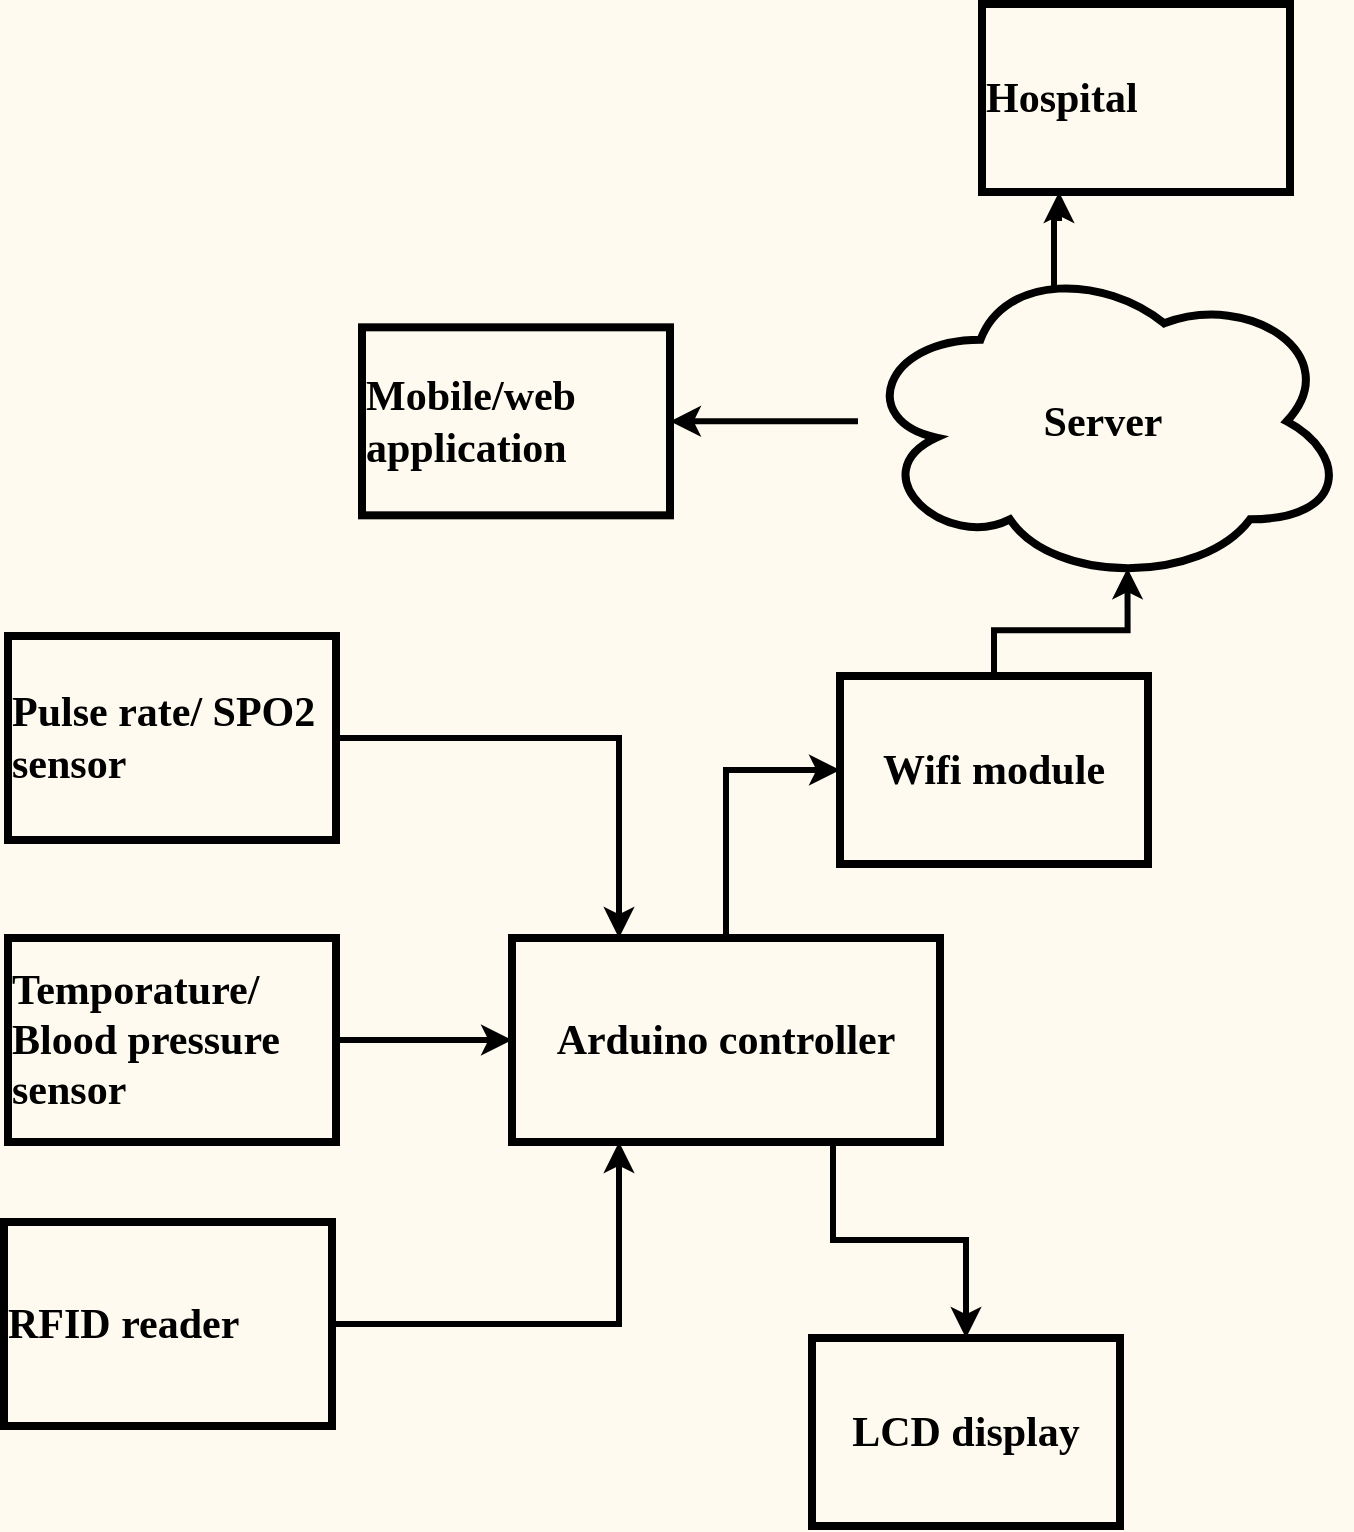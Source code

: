 <mxfile version="20.4.1" type="github">
  <diagram id="MGJxMbVjlbr7KXQ5UN1Q" name="Page-1">
    <mxGraphModel dx="1080" dy="782" grid="0" gridSize="10" guides="1" tooltips="1" connect="1" arrows="1" fold="1" page="1" pageScale="1" pageWidth="850" pageHeight="1100" background="#FFFAEF" math="0" shadow="0">
      <root>
        <mxCell id="0" />
        <mxCell id="1" parent="0" />
        <mxCell id="DJ8g7D3eGbYBYhp7FH4V-6" style="edgeStyle=orthogonalEdgeStyle;rounded=0;orthogonalLoop=1;jettySize=auto;html=1;entryX=0.25;entryY=0;entryDx=0;entryDy=0;fontFamily=Space Grotesk;fontSource=https%3A%2F%2Ffonts.googleapis.com%2Fcss%3Ffamily%3DSpace%2BGrotesk;fontSize=21;strokeWidth=3;" edge="1" parent="1" source="DJ8g7D3eGbYBYhp7FH4V-1" target="DJ8g7D3eGbYBYhp7FH4V-5">
          <mxGeometry relative="1" as="geometry" />
        </mxCell>
        <mxCell id="DJ8g7D3eGbYBYhp7FH4V-1" value="Pulse rate/ SPO2 sensor" style="rounded=0;whiteSpace=wrap;html=1;fillColor=#FFFAEF;strokeWidth=4;fontFamily=Space Grotesk;fontSource=https%3A%2F%2Ffonts.googleapis.com%2Fcss%3Ffamily%3DSpace%2BGrotesk;fontSize=21;align=left;fontStyle=1" vertex="1" parent="1">
          <mxGeometry x="74" y="351" width="164" height="102" as="geometry" />
        </mxCell>
        <mxCell id="DJ8g7D3eGbYBYhp7FH4V-7" style="edgeStyle=orthogonalEdgeStyle;rounded=0;orthogonalLoop=1;jettySize=auto;html=1;entryX=0;entryY=0.5;entryDx=0;entryDy=0;fontFamily=Space Grotesk;fontSource=https%3A%2F%2Ffonts.googleapis.com%2Fcss%3Ffamily%3DSpace%2BGrotesk;fontSize=21;strokeWidth=3;" edge="1" parent="1" source="DJ8g7D3eGbYBYhp7FH4V-3" target="DJ8g7D3eGbYBYhp7FH4V-5">
          <mxGeometry relative="1" as="geometry" />
        </mxCell>
        <mxCell id="DJ8g7D3eGbYBYhp7FH4V-3" value="Temporature/ Blood pressure sensor" style="rounded=0;whiteSpace=wrap;html=1;fillColor=#FFFAEF;strokeWidth=4;fontFamily=Space Grotesk;fontSource=https%3A%2F%2Ffonts.googleapis.com%2Fcss%3Ffamily%3DSpace%2BGrotesk;fontSize=21;align=left;fontStyle=1" vertex="1" parent="1">
          <mxGeometry x="74" y="502" width="164" height="102" as="geometry" />
        </mxCell>
        <mxCell id="DJ8g7D3eGbYBYhp7FH4V-8" style="edgeStyle=orthogonalEdgeStyle;rounded=0;orthogonalLoop=1;jettySize=auto;html=1;entryX=0.25;entryY=1;entryDx=0;entryDy=0;fontFamily=Space Grotesk;fontSource=https%3A%2F%2Ffonts.googleapis.com%2Fcss%3Ffamily%3DSpace%2BGrotesk;fontSize=21;strokeWidth=3;" edge="1" parent="1" source="DJ8g7D3eGbYBYhp7FH4V-4" target="DJ8g7D3eGbYBYhp7FH4V-5">
          <mxGeometry relative="1" as="geometry" />
        </mxCell>
        <mxCell id="DJ8g7D3eGbYBYhp7FH4V-4" value="RFID reader" style="rounded=0;whiteSpace=wrap;html=1;fillColor=#FFFAEF;strokeWidth=4;fontFamily=Space Grotesk;fontSource=https%3A%2F%2Ffonts.googleapis.com%2Fcss%3Ffamily%3DSpace%2BGrotesk;fontSize=21;align=left;fontStyle=1" vertex="1" parent="1">
          <mxGeometry x="72" y="644" width="164" height="102" as="geometry" />
        </mxCell>
        <mxCell id="DJ8g7D3eGbYBYhp7FH4V-10" style="edgeStyle=orthogonalEdgeStyle;rounded=0;orthogonalLoop=1;jettySize=auto;html=1;exitX=0.75;exitY=1;exitDx=0;exitDy=0;entryX=0.5;entryY=0;entryDx=0;entryDy=0;strokeWidth=3;fontFamily=Space Grotesk;fontSource=https%3A%2F%2Ffonts.googleapis.com%2Fcss%3Ffamily%3DSpace%2BGrotesk;fontSize=21;" edge="1" parent="1" source="DJ8g7D3eGbYBYhp7FH4V-5" target="DJ8g7D3eGbYBYhp7FH4V-9">
          <mxGeometry relative="1" as="geometry" />
        </mxCell>
        <mxCell id="DJ8g7D3eGbYBYhp7FH4V-12" style="edgeStyle=orthogonalEdgeStyle;rounded=0;orthogonalLoop=1;jettySize=auto;html=1;entryX=0;entryY=0.5;entryDx=0;entryDy=0;strokeWidth=3;fontFamily=Space Grotesk;fontSource=https%3A%2F%2Ffonts.googleapis.com%2Fcss%3Ffamily%3DSpace%2BGrotesk;fontSize=21;" edge="1" parent="1" source="DJ8g7D3eGbYBYhp7FH4V-5" target="DJ8g7D3eGbYBYhp7FH4V-11">
          <mxGeometry relative="1" as="geometry" />
        </mxCell>
        <mxCell id="DJ8g7D3eGbYBYhp7FH4V-5" value="Arduino controller" style="rounded=0;whiteSpace=wrap;html=1;fillColor=#FFFAEF;strokeWidth=4;fontFamily=Space Grotesk;fontSource=https%3A%2F%2Ffonts.googleapis.com%2Fcss%3Ffamily%3DSpace%2BGrotesk;fontSize=21;align=center;fontStyle=1" vertex="1" parent="1">
          <mxGeometry x="326" y="502" width="214" height="102" as="geometry" />
        </mxCell>
        <mxCell id="DJ8g7D3eGbYBYhp7FH4V-9" value="LCD display" style="rounded=0;whiteSpace=wrap;html=1;fillColor=#FFFAEF;strokeWidth=4;fontFamily=Space Grotesk;fontSource=https%3A%2F%2Ffonts.googleapis.com%2Fcss%3Ffamily%3DSpace%2BGrotesk;fontSize=21;align=center;fontStyle=1" vertex="1" parent="1">
          <mxGeometry x="476" y="702" width="154" height="94" as="geometry" />
        </mxCell>
        <mxCell id="DJ8g7D3eGbYBYhp7FH4V-14" style="edgeStyle=orthogonalEdgeStyle;rounded=0;orthogonalLoop=1;jettySize=auto;html=1;entryX=0.55;entryY=0.95;entryDx=0;entryDy=0;entryPerimeter=0;strokeWidth=3;fontFamily=Space Grotesk;fontSource=https%3A%2F%2Ffonts.googleapis.com%2Fcss%3Ffamily%3DSpace%2BGrotesk;fontSize=21;" edge="1" parent="1" source="DJ8g7D3eGbYBYhp7FH4V-11" target="DJ8g7D3eGbYBYhp7FH4V-13">
          <mxGeometry relative="1" as="geometry" />
        </mxCell>
        <mxCell id="DJ8g7D3eGbYBYhp7FH4V-11" value="Wifi module" style="rounded=0;whiteSpace=wrap;html=1;fillColor=#FFFAEF;strokeWidth=4;fontFamily=Space Grotesk;fontSource=https%3A%2F%2Ffonts.googleapis.com%2Fcss%3Ffamily%3DSpace%2BGrotesk;fontSize=21;align=center;fontStyle=1" vertex="1" parent="1">
          <mxGeometry x="490" y="371" width="154" height="94" as="geometry" />
        </mxCell>
        <mxCell id="DJ8g7D3eGbYBYhp7FH4V-16" style="edgeStyle=orthogonalEdgeStyle;rounded=0;orthogonalLoop=1;jettySize=auto;html=1;entryX=1;entryY=0.5;entryDx=0;entryDy=0;strokeWidth=3;fontFamily=Space Grotesk;fontSource=https%3A%2F%2Ffonts.googleapis.com%2Fcss%3Ffamily%3DSpace%2BGrotesk;fontSize=21;" edge="1" parent="1" source="DJ8g7D3eGbYBYhp7FH4V-13" target="DJ8g7D3eGbYBYhp7FH4V-15">
          <mxGeometry relative="1" as="geometry" />
        </mxCell>
        <mxCell id="DJ8g7D3eGbYBYhp7FH4V-19" style="edgeStyle=orthogonalEdgeStyle;rounded=0;orthogonalLoop=1;jettySize=auto;html=1;exitX=0.4;exitY=0.1;exitDx=0;exitDy=0;exitPerimeter=0;entryX=0.25;entryY=1;entryDx=0;entryDy=0;strokeWidth=3;fontFamily=Space Grotesk;fontSource=https%3A%2F%2Ffonts.googleapis.com%2Fcss%3Ffamily%3DSpace%2BGrotesk;fontSize=21;" edge="1" parent="1" source="DJ8g7D3eGbYBYhp7FH4V-13" target="DJ8g7D3eGbYBYhp7FH4V-18">
          <mxGeometry relative="1" as="geometry" />
        </mxCell>
        <mxCell id="DJ8g7D3eGbYBYhp7FH4V-13" value="Server" style="ellipse;shape=cloud;whiteSpace=wrap;html=1;strokeWidth=4;fontFamily=Space Grotesk;fontSource=https%3A%2F%2Ffonts.googleapis.com%2Fcss%3Ffamily%3DSpace%2BGrotesk;fontSize=21;fillColor=#FFFAEF;fontStyle=1" vertex="1" parent="1">
          <mxGeometry x="499" y="162" width="245" height="163.33" as="geometry" />
        </mxCell>
        <mxCell id="DJ8g7D3eGbYBYhp7FH4V-15" value="Mobile/web application" style="rounded=0;whiteSpace=wrap;html=1;fillColor=#FFFAEF;strokeWidth=4;fontFamily=Space Grotesk;fontSource=https%3A%2F%2Ffonts.googleapis.com%2Fcss%3Ffamily%3DSpace%2BGrotesk;fontSize=21;align=left;fontStyle=1" vertex="1" parent="1">
          <mxGeometry x="251" y="196.66" width="154" height="94" as="geometry" />
        </mxCell>
        <mxCell id="DJ8g7D3eGbYBYhp7FH4V-18" value="Hospital" style="rounded=0;whiteSpace=wrap;html=1;fillColor=#FFFAEF;strokeWidth=4;fontFamily=Space Grotesk;fontSource=https%3A%2F%2Ffonts.googleapis.com%2Fcss%3Ffamily%3DSpace%2BGrotesk;fontSize=21;align=left;fontStyle=1" vertex="1" parent="1">
          <mxGeometry x="561" y="35" width="154" height="94" as="geometry" />
        </mxCell>
      </root>
    </mxGraphModel>
  </diagram>
</mxfile>
